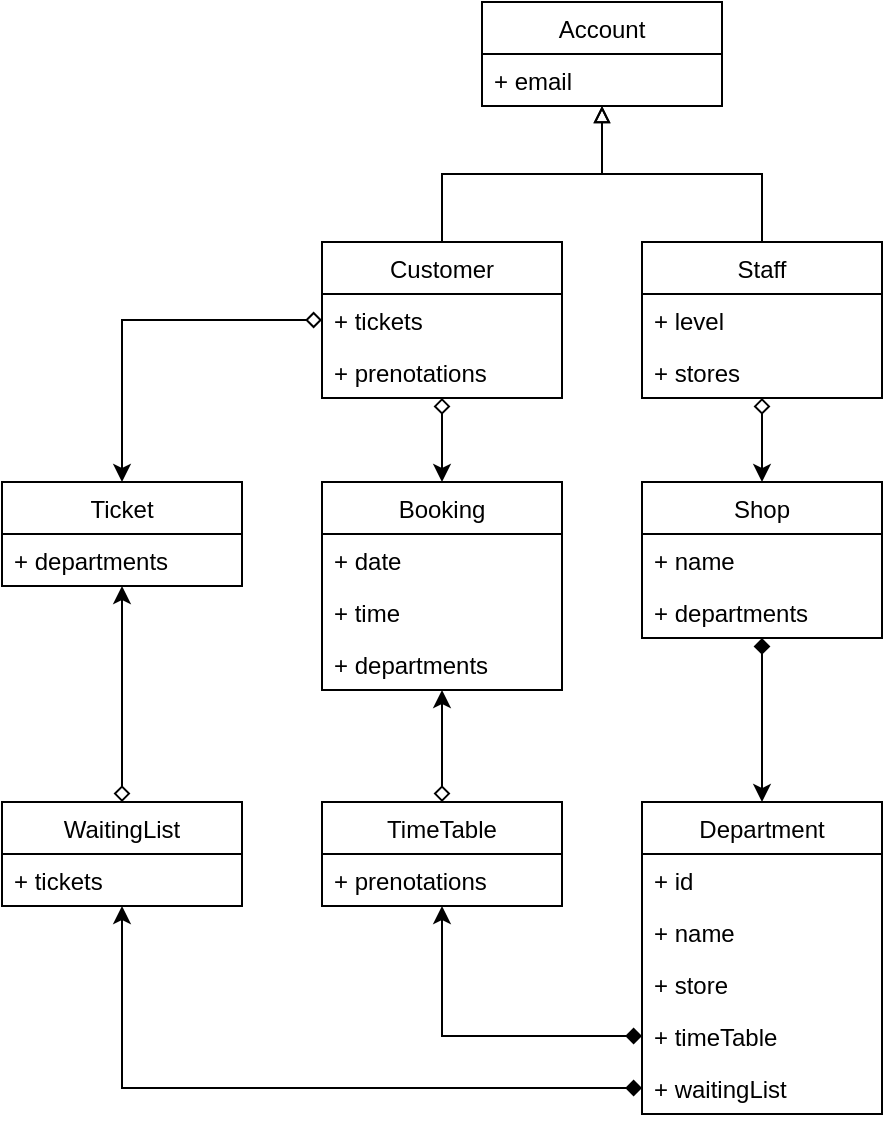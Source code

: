 <mxfile version="13.9.9" type="device"><diagram id="C5RBs43oDa-KdzZeNtuy" name="Page-1"><mxGraphModel dx="1086" dy="829" grid="1" gridSize="10" guides="1" tooltips="1" connect="1" arrows="1" fold="1" page="1" pageScale="1" pageWidth="827" pageHeight="1169" math="0" shadow="0"><root><mxCell id="WIyWlLk6GJQsqaUBKTNV-0"/><mxCell id="WIyWlLk6GJQsqaUBKTNV-1" parent="WIyWlLk6GJQsqaUBKTNV-0"/><mxCell id="GJd0mURmd_rPgHTtO7jF-0" value="Shop" style="swimlane;fontStyle=0;childLayout=stackLayout;horizontal=1;startSize=26;fillColor=none;horizontalStack=0;resizeParent=1;resizeParentMax=0;resizeLast=0;collapsible=1;marginBottom=0;" parent="WIyWlLk6GJQsqaUBKTNV-1" vertex="1"><mxGeometry x="360" y="280" width="120" height="78" as="geometry"/></mxCell><mxCell id="GJd0mURmd_rPgHTtO7jF-1" value="+ name" style="text;strokeColor=none;fillColor=none;align=left;verticalAlign=top;spacingLeft=4;spacingRight=4;overflow=hidden;rotatable=0;points=[[0,0.5],[1,0.5]];portConstraint=eastwest;" parent="GJd0mURmd_rPgHTtO7jF-0" vertex="1"><mxGeometry y="26" width="120" height="26" as="geometry"/></mxCell><mxCell id="GJd0mURmd_rPgHTtO7jF-2" value="+ departments" style="text;strokeColor=none;fillColor=none;align=left;verticalAlign=top;spacingLeft=4;spacingRight=4;overflow=hidden;rotatable=0;points=[[0,0.5],[1,0.5]];portConstraint=eastwest;" parent="GJd0mURmd_rPgHTtO7jF-0" vertex="1"><mxGeometry y="52" width="120" height="26" as="geometry"/></mxCell><mxCell id="GJd0mURmd_rPgHTtO7jF-25" style="edgeStyle=elbowEdgeStyle;rounded=0;orthogonalLoop=1;jettySize=auto;html=1;endArrow=block;endFill=0;startArrow=none;startFill=0;elbow=vertical;" parent="WIyWlLk6GJQsqaUBKTNV-1" source="GJd0mURmd_rPgHTtO7jF-4" target="GJd0mURmd_rPgHTtO7jF-10" edge="1"><mxGeometry relative="1" as="geometry"/></mxCell><mxCell id="GJd0mURmd_rPgHTtO7jF-4" value="Staff" style="swimlane;fontStyle=0;childLayout=stackLayout;horizontal=1;startSize=26;fillColor=none;horizontalStack=0;resizeParent=1;resizeParentMax=0;resizeLast=0;collapsible=1;marginBottom=0;" parent="WIyWlLk6GJQsqaUBKTNV-1" vertex="1"><mxGeometry x="360" y="160" width="120" height="78" as="geometry"/></mxCell><mxCell id="GJd0mURmd_rPgHTtO7jF-5" value="+ level" style="text;strokeColor=none;fillColor=none;align=left;verticalAlign=top;spacingLeft=4;spacingRight=4;overflow=hidden;rotatable=0;points=[[0,0.5],[1,0.5]];portConstraint=eastwest;" parent="GJd0mURmd_rPgHTtO7jF-4" vertex="1"><mxGeometry y="26" width="120" height="26" as="geometry"/></mxCell><mxCell id="GJd0mURmd_rPgHTtO7jF-48" value="+ stores" style="text;strokeColor=none;fillColor=none;align=left;verticalAlign=top;spacingLeft=4;spacingRight=4;overflow=hidden;rotatable=0;points=[[0,0.5],[1,0.5]];portConstraint=eastwest;" parent="GJd0mURmd_rPgHTtO7jF-4" vertex="1"><mxGeometry y="52" width="120" height="26" as="geometry"/></mxCell><mxCell id="GJd0mURmd_rPgHTtO7jF-8" value="Customer" style="swimlane;fontStyle=0;childLayout=stackLayout;horizontal=1;startSize=26;fillColor=none;horizontalStack=0;resizeParent=1;resizeParentMax=0;resizeLast=0;collapsible=1;marginBottom=0;" parent="WIyWlLk6GJQsqaUBKTNV-1" vertex="1"><mxGeometry x="200" y="160" width="120" height="78" as="geometry"/></mxCell><mxCell id="GJd0mURmd_rPgHTtO7jF-9" value="+ tickets" style="text;strokeColor=none;fillColor=none;align=left;verticalAlign=top;spacingLeft=4;spacingRight=4;overflow=hidden;rotatable=0;points=[[0,0.5],[1,0.5]];portConstraint=eastwest;" parent="GJd0mURmd_rPgHTtO7jF-8" vertex="1"><mxGeometry y="26" width="120" height="26" as="geometry"/></mxCell><mxCell id="GJd0mURmd_rPgHTtO7jF-43" value="+ prenotations" style="text;strokeColor=none;fillColor=none;align=left;verticalAlign=top;spacingLeft=4;spacingRight=4;overflow=hidden;rotatable=0;points=[[0,0.5],[1,0.5]];portConstraint=eastwest;" parent="GJd0mURmd_rPgHTtO7jF-8" vertex="1"><mxGeometry y="52" width="120" height="26" as="geometry"/></mxCell><mxCell id="GJd0mURmd_rPgHTtO7jF-26" style="edgeStyle=elbowEdgeStyle;rounded=0;orthogonalLoop=1;jettySize=auto;html=1;endArrow=none;endFill=0;startArrow=block;startFill=0;elbow=vertical;" parent="WIyWlLk6GJQsqaUBKTNV-1" source="GJd0mURmd_rPgHTtO7jF-10" target="GJd0mURmd_rPgHTtO7jF-8" edge="1"><mxGeometry relative="1" as="geometry"/></mxCell><mxCell id="GJd0mURmd_rPgHTtO7jF-10" value="Account" style="swimlane;fontStyle=0;childLayout=stackLayout;horizontal=1;startSize=26;fillColor=none;horizontalStack=0;resizeParent=1;resizeParentMax=0;resizeLast=0;collapsible=1;marginBottom=0;" parent="WIyWlLk6GJQsqaUBKTNV-1" vertex="1"><mxGeometry x="280" y="40" width="120" height="52" as="geometry"/></mxCell><mxCell id="GJd0mURmd_rPgHTtO7jF-11" value="+ email" style="text;strokeColor=none;fillColor=none;align=left;verticalAlign=top;spacingLeft=4;spacingRight=4;overflow=hidden;rotatable=0;points=[[0,0.5],[1,0.5]];portConstraint=eastwest;" parent="GJd0mURmd_rPgHTtO7jF-10" vertex="1"><mxGeometry y="26" width="120" height="26" as="geometry"/></mxCell><mxCell id="GJd0mURmd_rPgHTtO7jF-12" value="Ticket" style="swimlane;fontStyle=0;childLayout=stackLayout;horizontal=1;startSize=26;fillColor=none;horizontalStack=0;resizeParent=1;resizeParentMax=0;resizeLast=0;collapsible=1;marginBottom=0;" parent="WIyWlLk6GJQsqaUBKTNV-1" vertex="1"><mxGeometry x="40" y="280" width="120" height="52" as="geometry"/></mxCell><mxCell id="GJd0mURmd_rPgHTtO7jF-13" value="+ departments" style="text;strokeColor=none;fillColor=none;align=left;verticalAlign=top;spacingLeft=4;spacingRight=4;overflow=hidden;rotatable=0;points=[[0,0.5],[1,0.5]];portConstraint=eastwest;" parent="GJd0mURmd_rPgHTtO7jF-12" vertex="1"><mxGeometry y="26" width="120" height="26" as="geometry"/></mxCell><mxCell id="GJd0mURmd_rPgHTtO7jF-14" value="Booking" style="swimlane;fontStyle=0;childLayout=stackLayout;horizontal=1;startSize=26;fillColor=none;horizontalStack=0;resizeParent=1;resizeParentMax=0;resizeLast=0;collapsible=1;marginBottom=0;" parent="WIyWlLk6GJQsqaUBKTNV-1" vertex="1"><mxGeometry x="200" y="280" width="120" height="104" as="geometry"/></mxCell><mxCell id="GJd0mURmd_rPgHTtO7jF-15" value="+ date" style="text;strokeColor=none;fillColor=none;align=left;verticalAlign=top;spacingLeft=4;spacingRight=4;overflow=hidden;rotatable=0;points=[[0,0.5],[1,0.5]];portConstraint=eastwest;" parent="GJd0mURmd_rPgHTtO7jF-14" vertex="1"><mxGeometry y="26" width="120" height="26" as="geometry"/></mxCell><mxCell id="GJd0mURmd_rPgHTtO7jF-38" value="+ time" style="text;strokeColor=none;fillColor=none;align=left;verticalAlign=top;spacingLeft=4;spacingRight=4;overflow=hidden;rotatable=0;points=[[0,0.5],[1,0.5]];portConstraint=eastwest;" parent="GJd0mURmd_rPgHTtO7jF-14" vertex="1"><mxGeometry y="52" width="120" height="26" as="geometry"/></mxCell><mxCell id="GJd0mURmd_rPgHTtO7jF-39" value="+ departments" style="text;strokeColor=none;fillColor=none;align=left;verticalAlign=top;spacingLeft=4;spacingRight=4;overflow=hidden;rotatable=0;points=[[0,0.5],[1,0.5]];portConstraint=eastwest;" parent="GJd0mURmd_rPgHTtO7jF-14" vertex="1"><mxGeometry y="78" width="120" height="26" as="geometry"/></mxCell><mxCell id="GJd0mURmd_rPgHTtO7jF-16" value="Department" style="swimlane;fontStyle=0;childLayout=stackLayout;horizontal=1;startSize=26;fillColor=none;horizontalStack=0;resizeParent=1;resizeParentMax=0;resizeLast=0;collapsible=1;marginBottom=0;" parent="WIyWlLk6GJQsqaUBKTNV-1" vertex="1"><mxGeometry x="360" y="440" width="120" height="156" as="geometry"/></mxCell><mxCell id="GJd0mURmd_rPgHTtO7jF-17" value="+ id" style="text;strokeColor=none;fillColor=none;align=left;verticalAlign=top;spacingLeft=4;spacingRight=4;overflow=hidden;rotatable=0;points=[[0,0.5],[1,0.5]];portConstraint=eastwest;" parent="GJd0mURmd_rPgHTtO7jF-16" vertex="1"><mxGeometry y="26" width="120" height="26" as="geometry"/></mxCell><mxCell id="GJd0mURmd_rPgHTtO7jF-40" value="+ name" style="text;strokeColor=none;fillColor=none;align=left;verticalAlign=top;spacingLeft=4;spacingRight=4;overflow=hidden;rotatable=0;points=[[0,0.5],[1,0.5]];portConstraint=eastwest;" parent="GJd0mURmd_rPgHTtO7jF-16" vertex="1"><mxGeometry y="52" width="120" height="26" as="geometry"/></mxCell><mxCell id="GJd0mURmd_rPgHTtO7jF-41" value="+ store" style="text;strokeColor=none;fillColor=none;align=left;verticalAlign=top;spacingLeft=4;spacingRight=4;overflow=hidden;rotatable=0;points=[[0,0.5],[1,0.5]];portConstraint=eastwest;" parent="GJd0mURmd_rPgHTtO7jF-16" vertex="1"><mxGeometry y="78" width="120" height="26" as="geometry"/></mxCell><mxCell id="GJd0mURmd_rPgHTtO7jF-52" value="+ timeTable" style="text;strokeColor=none;fillColor=none;align=left;verticalAlign=top;spacingLeft=4;spacingRight=4;overflow=hidden;rotatable=0;points=[[0,0.5],[1,0.5]];portConstraint=eastwest;" parent="GJd0mURmd_rPgHTtO7jF-16" vertex="1"><mxGeometry y="104" width="120" height="26" as="geometry"/></mxCell><mxCell id="GJd0mURmd_rPgHTtO7jF-51" value="+ waitingList" style="text;strokeColor=none;fillColor=none;align=left;verticalAlign=top;spacingLeft=4;spacingRight=4;overflow=hidden;rotatable=0;points=[[0,0.5],[1,0.5]];portConstraint=eastwest;" parent="GJd0mURmd_rPgHTtO7jF-16" vertex="1"><mxGeometry y="130" width="120" height="26" as="geometry"/></mxCell><mxCell id="GJd0mURmd_rPgHTtO7jF-46" style="edgeStyle=elbowEdgeStyle;rounded=0;orthogonalLoop=1;jettySize=auto;html=1;startArrow=diamond;startFill=0;endArrow=classic;endFill=1;" parent="WIyWlLk6GJQsqaUBKTNV-1" source="GJd0mURmd_rPgHTtO7jF-29" target="GJd0mURmd_rPgHTtO7jF-12" edge="1"><mxGeometry relative="1" as="geometry"/></mxCell><mxCell id="GJd0mURmd_rPgHTtO7jF-29" value="WaitingList" style="swimlane;fontStyle=0;childLayout=stackLayout;horizontal=1;startSize=26;fillColor=none;horizontalStack=0;resizeParent=1;resizeParentMax=0;resizeLast=0;collapsible=1;marginBottom=0;" parent="WIyWlLk6GJQsqaUBKTNV-1" vertex="1"><mxGeometry x="40" y="440" width="120" height="52" as="geometry"/></mxCell><mxCell id="GJd0mURmd_rPgHTtO7jF-30" value="+ tickets" style="text;strokeColor=none;fillColor=none;align=left;verticalAlign=top;spacingLeft=4;spacingRight=4;overflow=hidden;rotatable=0;points=[[0,0.5],[1,0.5]];portConstraint=eastwest;" parent="GJd0mURmd_rPgHTtO7jF-29" vertex="1"><mxGeometry y="26" width="120" height="26" as="geometry"/></mxCell><mxCell id="GJd0mURmd_rPgHTtO7jF-47" style="edgeStyle=elbowEdgeStyle;rounded=0;orthogonalLoop=1;jettySize=auto;html=1;startArrow=diamond;startFill=0;endArrow=classic;endFill=1;" parent="WIyWlLk6GJQsqaUBKTNV-1" source="GJd0mURmd_rPgHTtO7jF-33" target="GJd0mURmd_rPgHTtO7jF-14" edge="1"><mxGeometry relative="1" as="geometry"/></mxCell><mxCell id="GJd0mURmd_rPgHTtO7jF-33" value="TimeTable" style="swimlane;fontStyle=0;childLayout=stackLayout;horizontal=1;startSize=26;fillColor=none;horizontalStack=0;resizeParent=1;resizeParentMax=0;resizeLast=0;collapsible=1;marginBottom=0;" parent="WIyWlLk6GJQsqaUBKTNV-1" vertex="1"><mxGeometry x="200" y="440" width="120" height="52" as="geometry"/></mxCell><mxCell id="GJd0mURmd_rPgHTtO7jF-34" value="+ prenotations" style="text;strokeColor=none;fillColor=none;align=left;verticalAlign=top;spacingLeft=4;spacingRight=4;overflow=hidden;rotatable=0;points=[[0,0.5],[1,0.5]];portConstraint=eastwest;" parent="GJd0mURmd_rPgHTtO7jF-33" vertex="1"><mxGeometry y="26" width="120" height="26" as="geometry"/></mxCell><mxCell id="GJd0mURmd_rPgHTtO7jF-44" style="edgeStyle=elbowEdgeStyle;rounded=0;orthogonalLoop=1;jettySize=auto;html=1;startArrow=diamond;startFill=0;endArrow=classic;endFill=1;" parent="WIyWlLk6GJQsqaUBKTNV-1" source="GJd0mURmd_rPgHTtO7jF-9" target="GJd0mURmd_rPgHTtO7jF-12" edge="1"><mxGeometry relative="1" as="geometry"><Array as="points"><mxPoint x="100" y="260"/></Array></mxGeometry></mxCell><mxCell id="GJd0mURmd_rPgHTtO7jF-45" style="edgeStyle=elbowEdgeStyle;rounded=0;orthogonalLoop=1;jettySize=auto;html=1;startArrow=diamond;startFill=0;endArrow=classic;endFill=1;" parent="WIyWlLk6GJQsqaUBKTNV-1" source="GJd0mURmd_rPgHTtO7jF-43" target="GJd0mURmd_rPgHTtO7jF-14" edge="1"><mxGeometry relative="1" as="geometry"/></mxCell><mxCell id="GJd0mURmd_rPgHTtO7jF-49" style="edgeStyle=elbowEdgeStyle;rounded=0;orthogonalLoop=1;jettySize=auto;html=1;startArrow=diamond;startFill=0;endArrow=classic;endFill=1;" parent="WIyWlLk6GJQsqaUBKTNV-1" source="GJd0mURmd_rPgHTtO7jF-48" target="GJd0mURmd_rPgHTtO7jF-0" edge="1"><mxGeometry relative="1" as="geometry"/></mxCell><mxCell id="GJd0mURmd_rPgHTtO7jF-50" style="edgeStyle=elbowEdgeStyle;rounded=0;orthogonalLoop=1;jettySize=auto;html=1;startArrow=diamond;startFill=1;endArrow=classic;endFill=1;" parent="WIyWlLk6GJQsqaUBKTNV-1" source="GJd0mURmd_rPgHTtO7jF-2" target="GJd0mURmd_rPgHTtO7jF-16" edge="1"><mxGeometry relative="1" as="geometry"/></mxCell><mxCell id="GJd0mURmd_rPgHTtO7jF-54" style="edgeStyle=elbowEdgeStyle;rounded=0;orthogonalLoop=1;jettySize=auto;html=1;startArrow=diamond;startFill=1;endArrow=classic;endFill=1;" parent="WIyWlLk6GJQsqaUBKTNV-1" source="GJd0mURmd_rPgHTtO7jF-52" target="GJd0mURmd_rPgHTtO7jF-33" edge="1"><mxGeometry relative="1" as="geometry"><Array as="points"><mxPoint x="260" y="530"/></Array></mxGeometry></mxCell><mxCell id="GJd0mURmd_rPgHTtO7jF-55" style="edgeStyle=elbowEdgeStyle;rounded=0;orthogonalLoop=1;jettySize=auto;html=1;startArrow=diamond;startFill=1;endArrow=classic;endFill=1;" parent="WIyWlLk6GJQsqaUBKTNV-1" source="GJd0mURmd_rPgHTtO7jF-51" target="GJd0mURmd_rPgHTtO7jF-29" edge="1"><mxGeometry relative="1" as="geometry"><Array as="points"><mxPoint x="100" y="530"/></Array></mxGeometry></mxCell></root></mxGraphModel></diagram></mxfile>